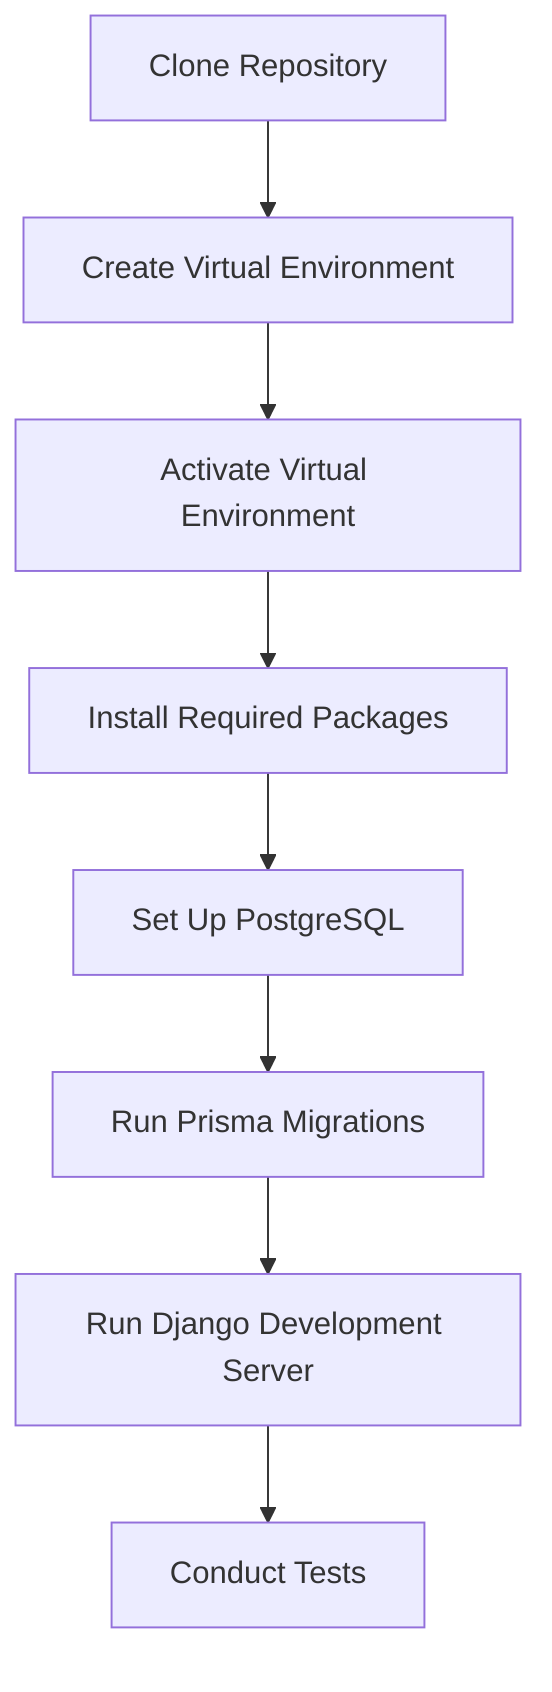 graph TD;
       A[Clone Repository] --> B[Create Virtual Environment];
       B --> C[Activate Virtual Environment];
       C --> D[Install Required Packages];
       D --> E[Set Up PostgreSQL];
       E --> F[Run Prisma Migrations];
       F --> G[Run Django Development Server];
       G --> H[Conduct Tests];